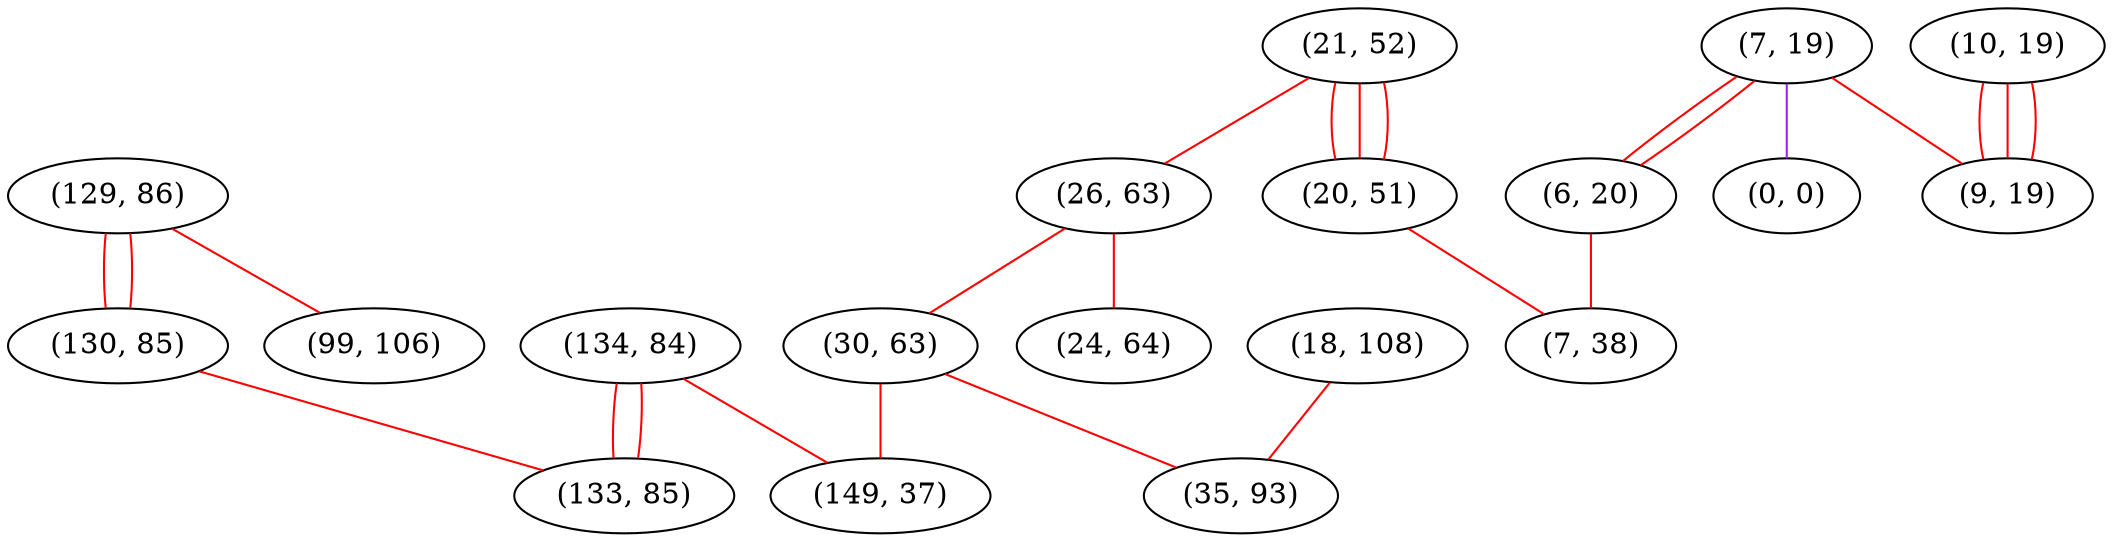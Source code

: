 graph "" {
"(21, 52)";
"(7, 19)";
"(129, 86)";
"(18, 108)";
"(6, 20)";
"(130, 85)";
"(10, 19)";
"(99, 106)";
"(0, 0)";
"(26, 63)";
"(134, 84)";
"(9, 19)";
"(30, 63)";
"(149, 37)";
"(20, 51)";
"(35, 93)";
"(24, 64)";
"(7, 38)";
"(133, 85)";
"(21, 52)" -- "(26, 63)"  [color=red, key=0, weight=1];
"(21, 52)" -- "(20, 51)"  [color=red, key=0, weight=1];
"(21, 52)" -- "(20, 51)"  [color=red, key=1, weight=1];
"(21, 52)" -- "(20, 51)"  [color=red, key=2, weight=1];
"(7, 19)" -- "(6, 20)"  [color=red, key=0, weight=1];
"(7, 19)" -- "(6, 20)"  [color=red, key=1, weight=1];
"(7, 19)" -- "(9, 19)"  [color=red, key=0, weight=1];
"(7, 19)" -- "(0, 0)"  [color=purple, key=0, weight=4];
"(129, 86)" -- "(130, 85)"  [color=red, key=0, weight=1];
"(129, 86)" -- "(130, 85)"  [color=red, key=1, weight=1];
"(129, 86)" -- "(99, 106)"  [color=red, key=0, weight=1];
"(18, 108)" -- "(35, 93)"  [color=red, key=0, weight=1];
"(6, 20)" -- "(7, 38)"  [color=red, key=0, weight=1];
"(130, 85)" -- "(133, 85)"  [color=red, key=0, weight=1];
"(10, 19)" -- "(9, 19)"  [color=red, key=0, weight=1];
"(10, 19)" -- "(9, 19)"  [color=red, key=1, weight=1];
"(10, 19)" -- "(9, 19)"  [color=red, key=2, weight=1];
"(26, 63)" -- "(24, 64)"  [color=red, key=0, weight=1];
"(26, 63)" -- "(30, 63)"  [color=red, key=0, weight=1];
"(134, 84)" -- "(149, 37)"  [color=red, key=0, weight=1];
"(134, 84)" -- "(133, 85)"  [color=red, key=0, weight=1];
"(134, 84)" -- "(133, 85)"  [color=red, key=1, weight=1];
"(30, 63)" -- "(149, 37)"  [color=red, key=0, weight=1];
"(30, 63)" -- "(35, 93)"  [color=red, key=0, weight=1];
"(20, 51)" -- "(7, 38)"  [color=red, key=0, weight=1];
}
